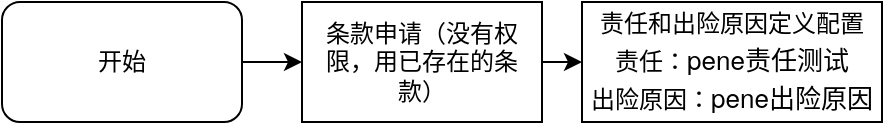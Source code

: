 <mxfile version="14.1.8" type="github"><diagram id="Wz_karmyhaJouhAbXpbZ" name="Page-1"><mxGraphModel dx="2125" dy="752" grid="1" gridSize="10" guides="1" tooltips="1" connect="1" arrows="1" fold="1" page="1" pageScale="1" pageWidth="827" pageHeight="1169" math="0" shadow="0"><root><mxCell id="0"/><mxCell id="1" parent="0"/><mxCell id="ZSrUsx2mKrq7a0u06mLW-5" style="edgeStyle=orthogonalEdgeStyle;rounded=0;orthogonalLoop=1;jettySize=auto;html=1;exitX=1;exitY=0.5;exitDx=0;exitDy=0;entryX=0;entryY=0.5;entryDx=0;entryDy=0;" edge="1" parent="1" source="Xlb3idxiRV0uCHLrJiKt-1" target="ZSrUsx2mKrq7a0u06mLW-3"><mxGeometry relative="1" as="geometry"/></mxCell><mxCell id="Xlb3idxiRV0uCHLrJiKt-1" value="条款申请（没有权限，用已存在的条款）&lt;br&gt;" style="rounded=0;whiteSpace=wrap;html=1;" parent="1" vertex="1"><mxGeometry x="30" y="160" width="120" height="60" as="geometry"/></mxCell><mxCell id="ZSrUsx2mKrq7a0u06mLW-2" style="edgeStyle=orthogonalEdgeStyle;rounded=0;orthogonalLoop=1;jettySize=auto;html=1;exitX=1;exitY=0.5;exitDx=0;exitDy=0;entryX=0;entryY=0.5;entryDx=0;entryDy=0;" edge="1" parent="1" source="ZSrUsx2mKrq7a0u06mLW-1" target="Xlb3idxiRV0uCHLrJiKt-1"><mxGeometry relative="1" as="geometry"/></mxCell><mxCell id="ZSrUsx2mKrq7a0u06mLW-1" value="开始" style="rounded=1;whiteSpace=wrap;html=1;" vertex="1" parent="1"><mxGeometry x="-120" y="160" width="120" height="60" as="geometry"/></mxCell><mxCell id="ZSrUsx2mKrq7a0u06mLW-3" value="责任和出险原因定义配置&lt;br&gt;责任：&lt;span style=&quot;font-family: &amp;#34;helvetica neue&amp;#34; ; font-size: 13px&quot;&gt;pene&lt;/span&gt;&lt;span class=&quot;s1&quot; style=&quot;font-size: 13px ; font-stretch: normal ; line-height: normal ; font-family: &amp;#34;pingfang sc&amp;#34;&quot;&gt;责任测试&lt;br&gt;&lt;/span&gt;出险原因：&lt;span style=&quot;font-family: &amp;#34;helvetica neue&amp;#34; ; font-size: 13px&quot;&gt;pene&lt;/span&gt;&lt;span class=&quot;s1&quot; style=&quot;font-size: 13px ; font-stretch: normal ; line-height: normal ; font-family: &amp;#34;pingfang sc&amp;#34;&quot;&gt;出险原因&lt;/span&gt;&lt;br&gt;" style="rounded=0;whiteSpace=wrap;html=1;" vertex="1" parent="1"><mxGeometry x="170" y="160" width="150" height="60" as="geometry"/></mxCell></root></mxGraphModel></diagram></mxfile>